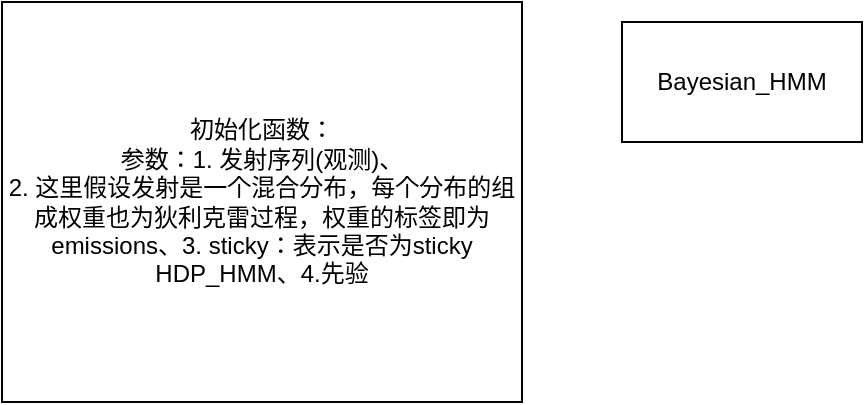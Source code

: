 <mxfile version="20.8.23" type="github">
  <diagram name="第 1 页" id="791Q4_Yd7dYDzGWZ0i0M">
    <mxGraphModel dx="1387" dy="801" grid="1" gridSize="10" guides="1" tooltips="1" connect="1" arrows="1" fold="1" page="1" pageScale="1" pageWidth="827" pageHeight="1169" math="0" shadow="0">
      <root>
        <mxCell id="0" />
        <mxCell id="1" parent="0" />
        <mxCell id="VvPlbChHZbXthlWbuQ1D-1" value="Bayesian_HMM" style="rounded=0;whiteSpace=wrap;html=1;" vertex="1" parent="1">
          <mxGeometry x="330" y="110" width="120" height="60" as="geometry" />
        </mxCell>
        <mxCell id="VvPlbChHZbXthlWbuQ1D-3" value="初始化函数：&lt;br&gt;参数：1. 发射序列(观测)、&lt;br&gt;2. 这里假设发射是一个混合分布，每个分布的组成权重也为狄利克雷过程，权重的标签即为emissions、3. sticky：表示是否为sticky HDP_HMM、4.先验" style="rounded=0;whiteSpace=wrap;html=1;" vertex="1" parent="1">
          <mxGeometry x="20" y="100" width="260" height="200" as="geometry" />
        </mxCell>
      </root>
    </mxGraphModel>
  </diagram>
</mxfile>
